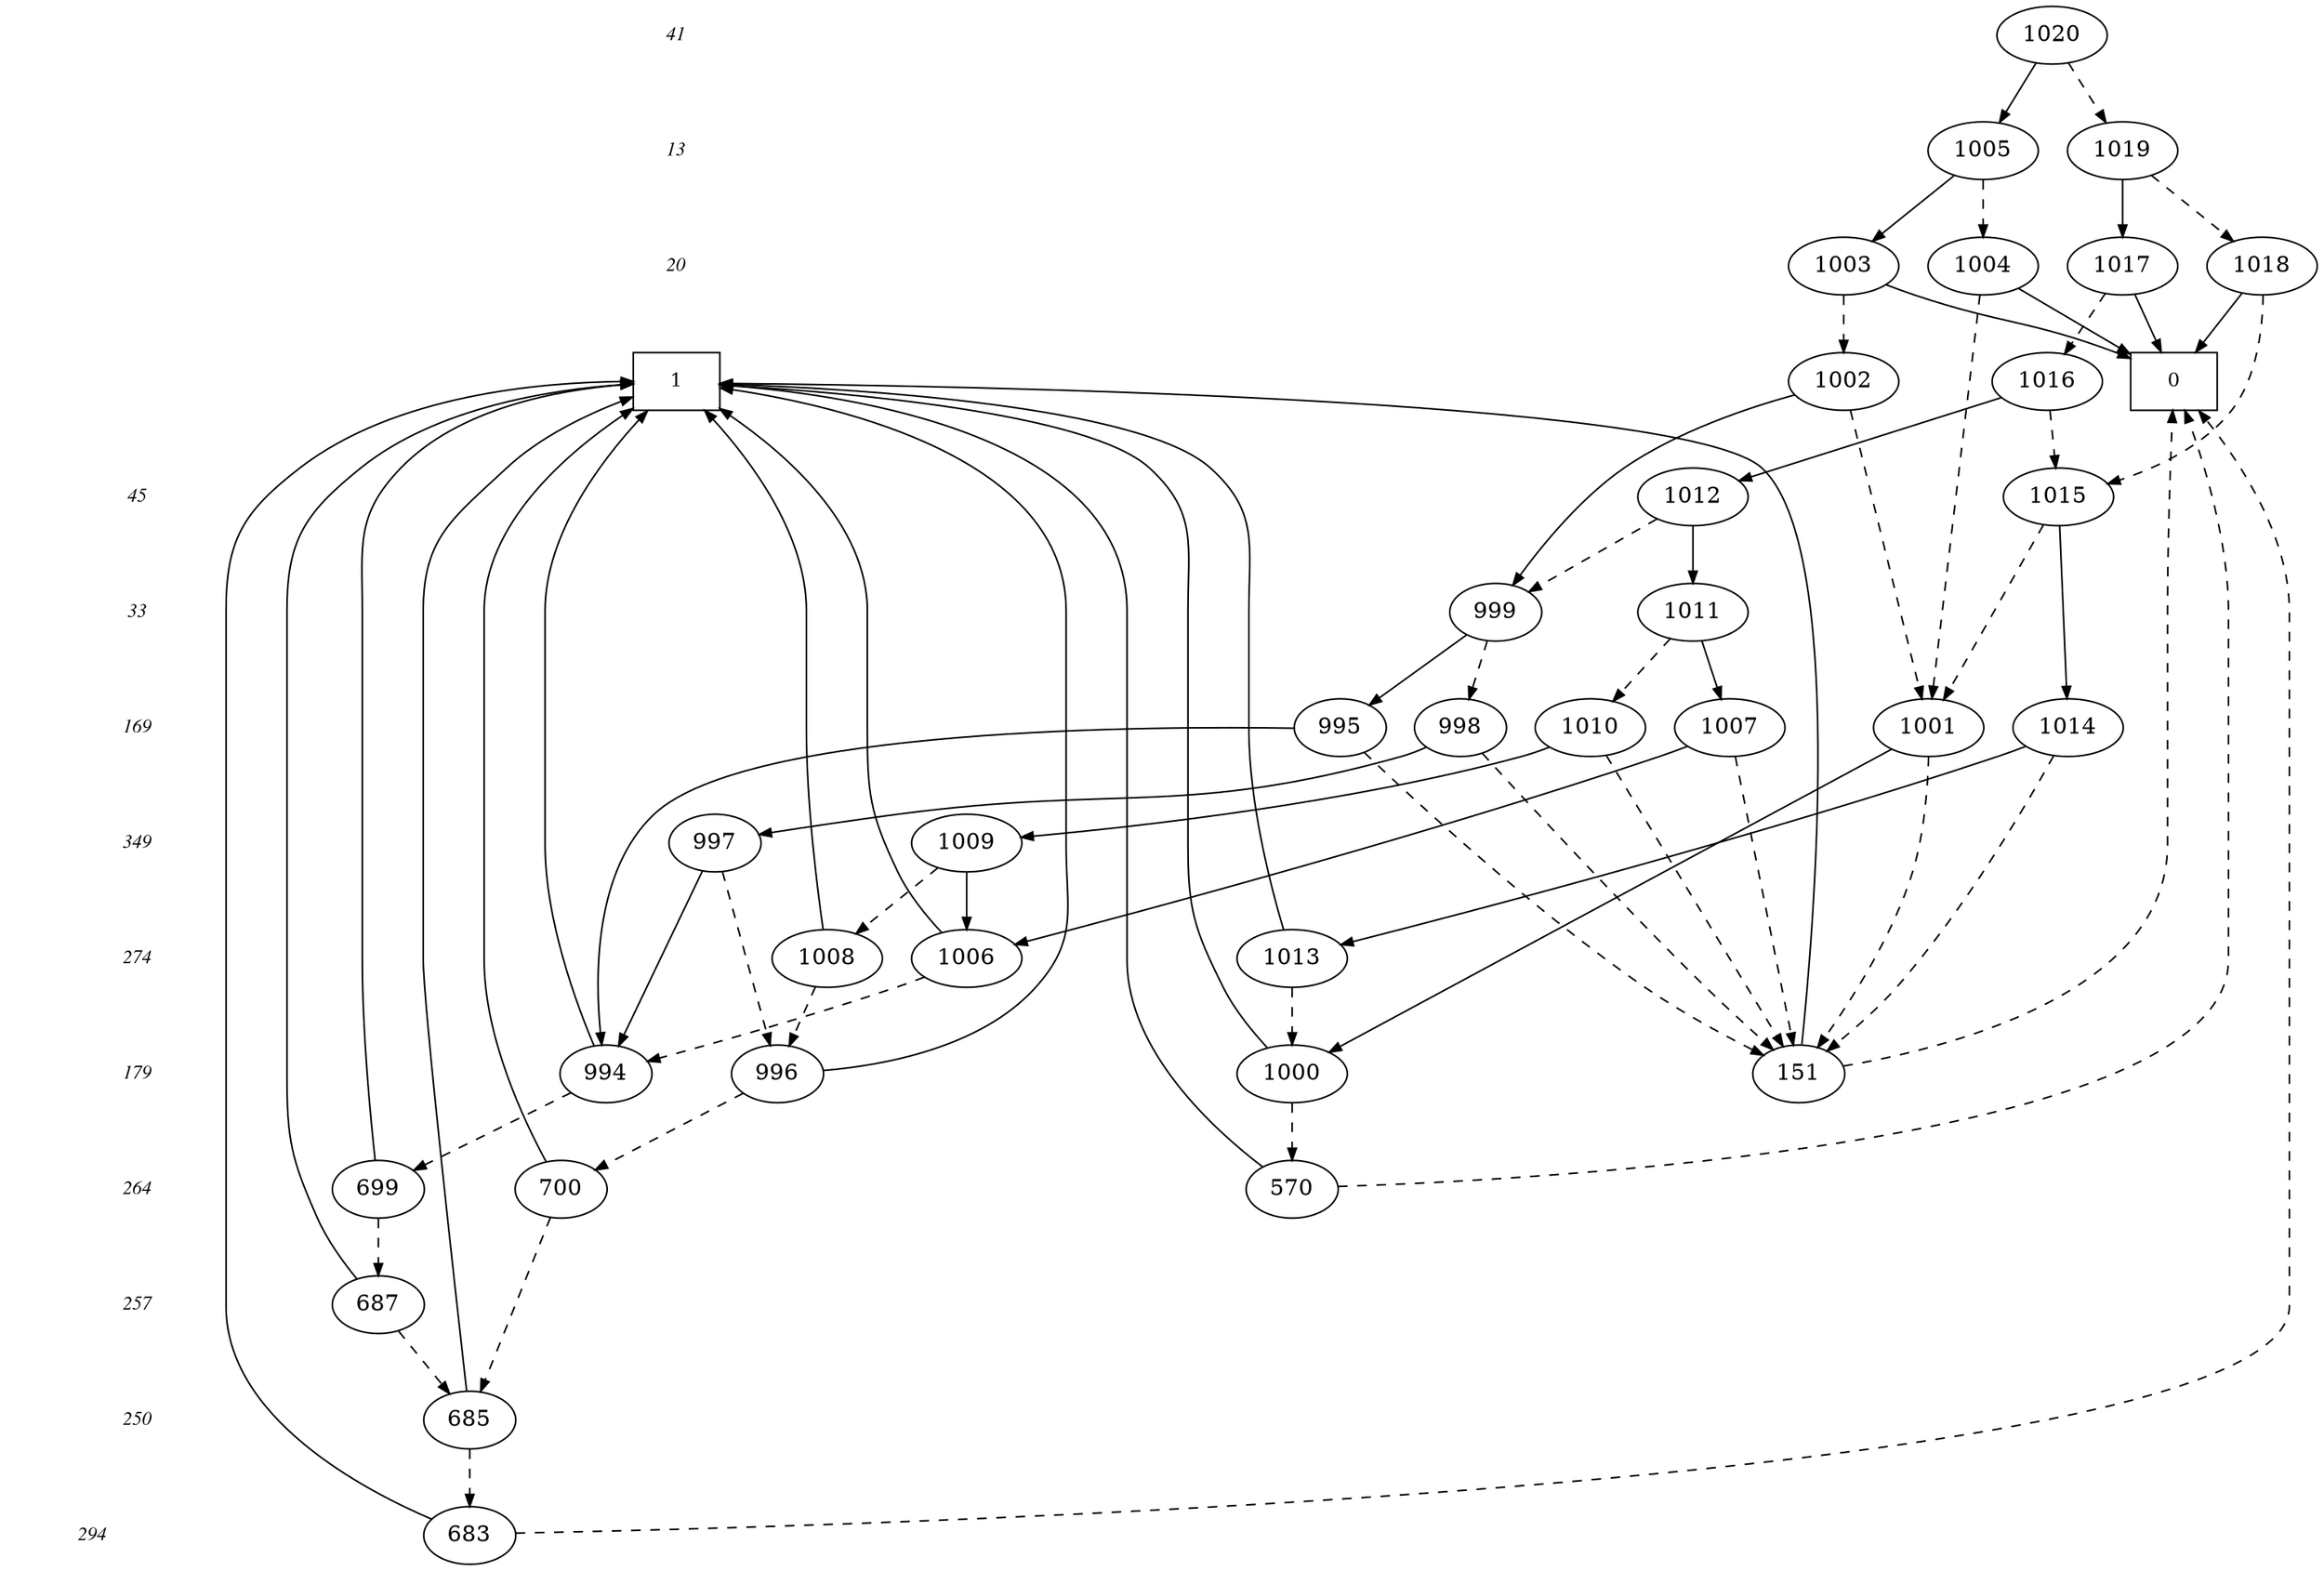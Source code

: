 digraph BDD {
center = true;
{ rank = same; { node [style=invis]; "T" };
 { node [shape=box,fontsize=12]; "0"; }
  { node [shape=box,fontsize=12]; "1"; }
}
{ rank=same; { node [shape=plaintext,fontname="Times Italic",fontsize=12] "41" };"1020";}
{ rank=same; { node [shape=plaintext,fontname="Times Italic",fontsize=12] "13" };"1005";"1019";}
{ rank=same; { node [shape=plaintext,fontname="Times Italic",fontsize=12] "20" };"1003";"1004";"1017";"1018";}
{ rank=same; { node [shape=plaintext,fontname="Times Italic",fontsize=12] "1" };"1002";"1016";}
{ rank=same; { node [shape=plaintext,fontname="Times Italic",fontsize=12] "45" };"1012";"1015";}
{ rank=same; { node [shape=plaintext,fontname="Times Italic",fontsize=12] "33" };"999";"1011";}
{ rank=same; { node [shape=plaintext,fontname="Times Italic",fontsize=12] "169" };"995";"998";"1001";"1007";"1010";"1014";}
{ rank=same; { node [shape=plaintext,fontname="Times Italic",fontsize=12] "349" };"997";"1009";}
{ rank=same; { node [shape=plaintext,fontname="Times Italic",fontsize=12] "274" };"1006";"1008";"1013";}
{ rank=same; { node [shape=plaintext,fontname="Times Italic",fontsize=12] "179" };"151";"994";"996";"1000";}
{ rank=same; { node [shape=plaintext,fontname="Times Italic",fontsize=12] "264" };"570";"699";"700";}
{ rank=same; { node [shape=plaintext,fontname="Times Italic",fontsize=12] "257" };"687";}
{ rank=same; { node [shape=plaintext,fontname="Times Italic",fontsize=12] "250" };"685";}
{ rank=same; { node [shape=plaintext,fontname="Times Italic",fontsize=12] "294" };"683";}
edge [style = invis]; {"41" -> "13" -> "20" -> "1" -> "45" -> "33" -> "169" -> "349" -> "274" -> "179" -> "264" -> "257" -> "250" -> "294" -> "T"; }
"151" -> "1" [style=solid,arrowsize=".75"];
"151" -> "0" [style=dashed,arrowsize=".75"];
"570" -> "1" [style=solid,arrowsize=".75"];
"570" -> "0" [style=dashed,arrowsize=".75"];
"683" -> "1" [style=solid,arrowsize=".75"];
"683" -> "0" [style=dashed,arrowsize=".75"];
"685" -> "1" [style=solid,arrowsize=".75"];
"685" -> "683" [style=dashed,arrowsize=".75"];
"687" -> "1" [style=solid,arrowsize=".75"];
"687" -> "685" [style=dashed,arrowsize=".75"];
"699" -> "1" [style=solid,arrowsize=".75"];
"699" -> "687" [style=dashed,arrowsize=".75"];
"700" -> "1" [style=solid,arrowsize=".75"];
"700" -> "685" [style=dashed,arrowsize=".75"];
"994" -> "1" [style=solid,arrowsize=".75"];
"994" -> "699" [style=dashed,arrowsize=".75"];
"995" -> "994" [style=solid,arrowsize=".75"];
"995" -> "151" [style=dashed,arrowsize=".75"];
"996" -> "1" [style=solid,arrowsize=".75"];
"996" -> "700" [style=dashed,arrowsize=".75"];
"997" -> "994" [style=solid,arrowsize=".75"];
"997" -> "996" [style=dashed,arrowsize=".75"];
"998" -> "997" [style=solid,arrowsize=".75"];
"998" -> "151" [style=dashed,arrowsize=".75"];
"999" -> "995" [style=solid,arrowsize=".75"];
"999" -> "998" [style=dashed,arrowsize=".75"];
"1000" -> "1" [style=solid,arrowsize=".75"];
"1000" -> "570" [style=dashed,arrowsize=".75"];
"1001" -> "1000" [style=solid,arrowsize=".75"];
"1001" -> "151" [style=dashed,arrowsize=".75"];
"1002" -> "999" [style=solid,arrowsize=".75"];
"1002" -> "1001" [style=dashed,arrowsize=".75"];
"1003" -> "0" [style=solid,arrowsize=".75"];
"1003" -> "1002" [style=dashed,arrowsize=".75"];
"1004" -> "0" [style=solid,arrowsize=".75"];
"1004" -> "1001" [style=dashed,arrowsize=".75"];
"1005" -> "1003" [style=solid,arrowsize=".75"];
"1005" -> "1004" [style=dashed,arrowsize=".75"];
"1006" -> "1" [style=solid,arrowsize=".75"];
"1006" -> "994" [style=dashed,arrowsize=".75"];
"1007" -> "1006" [style=solid,arrowsize=".75"];
"1007" -> "151" [style=dashed,arrowsize=".75"];
"1008" -> "1" [style=solid,arrowsize=".75"];
"1008" -> "996" [style=dashed,arrowsize=".75"];
"1009" -> "1006" [style=solid,arrowsize=".75"];
"1009" -> "1008" [style=dashed,arrowsize=".75"];
"1010" -> "1009" [style=solid,arrowsize=".75"];
"1010" -> "151" [style=dashed,arrowsize=".75"];
"1011" -> "1007" [style=solid,arrowsize=".75"];
"1011" -> "1010" [style=dashed,arrowsize=".75"];
"1012" -> "1011" [style=solid,arrowsize=".75"];
"1012" -> "999" [style=dashed,arrowsize=".75"];
"1013" -> "1" [style=solid,arrowsize=".75"];
"1013" -> "1000" [style=dashed,arrowsize=".75"];
"1014" -> "1013" [style=solid,arrowsize=".75"];
"1014" -> "151" [style=dashed,arrowsize=".75"];
"1015" -> "1014" [style=solid,arrowsize=".75"];
"1015" -> "1001" [style=dashed,arrowsize=".75"];
"1016" -> "1012" [style=solid,arrowsize=".75"];
"1016" -> "1015" [style=dashed,arrowsize=".75"];
"1017" -> "0" [style=solid,arrowsize=".75"];
"1017" -> "1016" [style=dashed,arrowsize=".75"];
"1018" -> "0" [style=solid,arrowsize=".75"];
"1018" -> "1015" [style=dashed,arrowsize=".75"];
"1019" -> "1017" [style=solid,arrowsize=".75"];
"1019" -> "1018" [style=dashed,arrowsize=".75"];
"1020" -> "1005" [style=solid,arrowsize=".75"];
"1020" -> "1019" [style=dashed,arrowsize=".75"];
}
